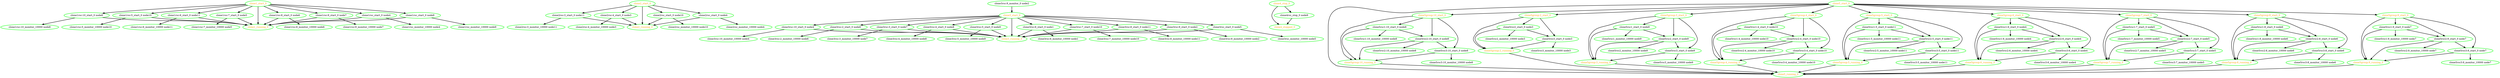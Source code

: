 digraph "g" {
"clone1_running_0" [ style=bold color="green" fontcolor="orange"]
"clone1_start_0" -> "clone1_running_0" [ style = bold]
"clone1_start_0" -> "clone1rsc:10_start_0 node8" [ style = bold]
"clone1_start_0" -> "clone1rsc:5_start_0 node10" [ style = bold]
"clone1_start_0" -> "clone1rsc:6_start_0 node11" [ style = bold]
"clone1_start_0" -> "clone1rsc:7_start_0 node5" [ style = bold]
"clone1_start_0" -> "clone1rsc:8_start_0 node6" [ style = bold]
"clone1_start_0" -> "clone1rsc:9_start_0 node7" [ style = bold]
"clone1_start_0" -> "clone1rsc_start_0 node4" [ style = bold]
"clone1_start_0" -> "clone1rsc_start_0 node9" [ style = bold]
"clone1_start_0" [ style=bold color="green" fontcolor="orange"]
"clone1rsc:10_monitor_10000 node8" [ style=bold color="green" fontcolor="black"]
"clone1rsc:10_start_0 node8" -> "clone1_running_0" [ style = bold]
"clone1rsc:10_start_0 node8" -> "clone1rsc:10_monitor_10000 node8" [ style = bold]
"clone1rsc:10_start_0 node8" [ style=bold color="green" fontcolor="black"]
"clone1rsc:5_monitor_10000 node10" [ style=bold color="green" fontcolor="black"]
"clone1rsc:5_start_0 node10" -> "clone1_running_0" [ style = bold]
"clone1rsc:5_start_0 node10" -> "clone1rsc:5_monitor_10000 node10" [ style = bold]
"clone1rsc:5_start_0 node10" [ style=bold color="green" fontcolor="black"]
"clone1rsc:6_monitor_10000 node11" [ style=bold color="green" fontcolor="black"]
"clone1rsc:6_start_0 node11" -> "clone1_running_0" [ style = bold]
"clone1rsc:6_start_0 node11" -> "clone1rsc:6_monitor_10000 node11" [ style = bold]
"clone1rsc:6_start_0 node11" [ style=bold color="green" fontcolor="black"]
"clone1rsc:7_monitor_10000 node5" [ style=bold color="green" fontcolor="black"]
"clone1rsc:7_start_0 node5" -> "clone1_running_0" [ style = bold]
"clone1rsc:7_start_0 node5" -> "clone1rsc:7_monitor_10000 node5" [ style = bold]
"clone1rsc:7_start_0 node5" [ style=bold color="green" fontcolor="black"]
"clone1rsc:8_monitor_10000 node6" [ style=bold color="green" fontcolor="black"]
"clone1rsc:8_start_0 node6" -> "clone1_running_0" [ style = bold]
"clone1rsc:8_start_0 node6" -> "clone1rsc:8_monitor_10000 node6" [ style = bold]
"clone1rsc:8_start_0 node6" [ style=bold color="green" fontcolor="black"]
"clone1rsc:9_monitor_10000 node7" [ style=bold color="green" fontcolor="black"]
"clone1rsc:9_start_0 node7" -> "clone1_running_0" [ style = bold]
"clone1rsc:9_start_0 node7" -> "clone1rsc:9_monitor_10000 node7" [ style = bold]
"clone1rsc:9_start_0 node7" [ style=bold color="green" fontcolor="black"]
"clone1rsc_monitor_10000 node4" [ style=bold color="green" fontcolor="black"]
"clone1rsc_monitor_10000 node9" [ style=bold color="green" fontcolor="black"]
"clone1rsc_start_0 node4" -> "clone1_running_0" [ style = bold]
"clone1rsc_start_0 node4" -> "clone1rsc_monitor_10000 node4" [ style = bold]
"clone1rsc_start_0 node4" [ style=bold color="green" fontcolor="black"]
"clone1rsc_start_0 node9" -> "clone1_running_0" [ style = bold]
"clone1rsc_start_0 node9" -> "clone1rsc_monitor_10000 node9" [ style = bold]
"clone1rsc_start_0 node9" [ style=bold color="green" fontcolor="black"]
"clone2_running_0" [ style=bold color="green" fontcolor="orange"]
"clone2_start_0" -> "clone2_running_0" [ style = bold]
"clone2_start_0" -> "clone2rsc:3_start_0 node11" [ style = bold]
"clone2_start_0" -> "clone2rsc:4_start_0 node3" [ style = bold]
"clone2_start_0" -> "clone2rsc_start_0 node10" [ style = bold]
"clone2_start_0" -> "clone2rsc_start_0 node4" [ style = bold]
"clone2_start_0" [ style=bold color="green" fontcolor="orange"]
"clone2rsc:3_monitor_10000 node11" [ style=bold color="green" fontcolor="black"]
"clone2rsc:3_start_0 node11" -> "clone2_running_0" [ style = bold]
"clone2rsc:3_start_0 node11" -> "clone2rsc:3_monitor_10000 node11" [ style = bold]
"clone2rsc:3_start_0 node11" [ style=bold color="green" fontcolor="black"]
"clone2rsc:4_monitor_10000 node3" [ style=bold color="green" fontcolor="black"]
"clone2rsc:4_start_0 node3" -> "clone2_running_0" [ style = bold]
"clone2rsc:4_start_0 node3" -> "clone2rsc:4_monitor_10000 node3" [ style = bold]
"clone2rsc:4_start_0 node3" [ style=bold color="green" fontcolor="black"]
"clone2rsc_monitor_10000 node10" [ style=bold color="green" fontcolor="black"]
"clone2rsc_monitor_10000 node4" [ style=bold color="green" fontcolor="black"]
"clone2rsc_start_0 node10" -> "clone2_running_0" [ style = bold]
"clone2rsc_start_0 node10" -> "clone2rsc_monitor_10000 node10" [ style = bold]
"clone2rsc_start_0 node10" [ style=bold color="green" fontcolor="black"]
"clone2rsc_start_0 node4" -> "clone2_running_0" [ style = bold]
"clone2rsc_start_0 node4" -> "clone2rsc_monitor_10000 node4" [ style = bold]
"clone2rsc_start_0 node4" [ style=bold color="green" fontcolor="black"]
"clone3_running_0" [ style=bold color="green" fontcolor="orange"]
"clone3_start_0" -> "clone3_running_0" [ style = bold]
"clone3_start_0" -> "clone3rsc:10_start_0 node4" [ style = bold]
"clone3_start_0" -> "clone3rsc:2_start_0 node6" [ style = bold]
"clone3_start_0" -> "clone3rsc:3_start_0 node7" [ style = bold]
"clone3_start_0" -> "clone3rsc:4_start_0 node8" [ style = bold]
"clone3_start_0" -> "clone3rsc:5_start_0 node9" [ style = bold]
"clone3_start_0" -> "clone3rsc:6_start_0 node1" [ style = bold]
"clone3_start_0" -> "clone3rsc:7_start_0 node10" [ style = bold]
"clone3_start_0" -> "clone3rsc:8_start_0 node11" [ style = bold]
"clone3_start_0" -> "clone3rsc:9_start_0 node2" [ style = bold]
"clone3_start_0" -> "clone3rsc_start_0 node5" [ style = bold]
"clone3_start_0" [ style=bold color="green" fontcolor="orange"]
"clone3rsc:10_monitor_10000 node4" [ style=bold color="green" fontcolor="black"]
"clone3rsc:10_start_0 node4" -> "clone3_running_0" [ style = bold]
"clone3rsc:10_start_0 node4" -> "clone3rsc:10_monitor_10000 node4" [ style = bold]
"clone3rsc:10_start_0 node4" [ style=bold color="green" fontcolor="black"]
"clone3rsc:2_monitor_10000 node6" [ style=bold color="green" fontcolor="black"]
"clone3rsc:2_start_0 node6" -> "clone3_running_0" [ style = bold]
"clone3rsc:2_start_0 node6" -> "clone3rsc:2_monitor_10000 node6" [ style = bold]
"clone3rsc:2_start_0 node6" [ style=bold color="green" fontcolor="black"]
"clone3rsc:3_monitor_10000 node7" [ style=bold color="green" fontcolor="black"]
"clone3rsc:3_start_0 node7" -> "clone3_running_0" [ style = bold]
"clone3rsc:3_start_0 node7" -> "clone3rsc:3_monitor_10000 node7" [ style = bold]
"clone3rsc:3_start_0 node7" [ style=bold color="green" fontcolor="black"]
"clone3rsc:4_monitor_10000 node8" [ style=bold color="green" fontcolor="black"]
"clone3rsc:4_start_0 node8" -> "clone3_running_0" [ style = bold]
"clone3rsc:4_start_0 node8" -> "clone3rsc:4_monitor_10000 node8" [ style = bold]
"clone3rsc:4_start_0 node8" [ style=bold color="green" fontcolor="black"]
"clone3rsc:5_monitor_10000 node9" [ style=bold color="green" fontcolor="black"]
"clone3rsc:5_start_0 node9" -> "clone3_running_0" [ style = bold]
"clone3rsc:5_start_0 node9" -> "clone3rsc:5_monitor_10000 node9" [ style = bold]
"clone3rsc:5_start_0 node9" [ style=bold color="green" fontcolor="black"]
"clone3rsc:6_monitor_10000 node1" [ style=bold color="green" fontcolor="black"]
"clone3rsc:6_start_0 node1" -> "clone3_running_0" [ style = bold]
"clone3rsc:6_start_0 node1" -> "clone3rsc:6_monitor_10000 node1" [ style = bold]
"clone3rsc:6_start_0 node1" [ style=bold color="green" fontcolor="black"]
"clone3rsc:7_monitor_10000 node10" [ style=bold color="green" fontcolor="black"]
"clone3rsc:7_start_0 node10" -> "clone3_running_0" [ style = bold]
"clone3rsc:7_start_0 node10" -> "clone3rsc:7_monitor_10000 node10" [ style = bold]
"clone3rsc:7_start_0 node10" [ style=bold color="green" fontcolor="black"]
"clone3rsc:8_monitor_10000 node11" [ style=bold color="green" fontcolor="black"]
"clone3rsc:8_start_0 node11" -> "clone3_running_0" [ style = bold]
"clone3rsc:8_start_0 node11" -> "clone3rsc:8_monitor_10000 node11" [ style = bold]
"clone3rsc:8_start_0 node11" [ style=bold color="green" fontcolor="black"]
"clone3rsc:9_monitor_0 node2" -> "clone3_start_0" [ style = bold]
"clone3rsc:9_monitor_0 node2" [ style=bold color="green" fontcolor="black"]
"clone3rsc:9_monitor_10000 node2" [ style=bold color="green" fontcolor="black"]
"clone3rsc:9_start_0 node2" -> "clone3_running_0" [ style = bold]
"clone3rsc:9_start_0 node2" -> "clone3rsc:9_monitor_10000 node2" [ style = bold]
"clone3rsc:9_start_0 node2" [ style=bold color="green" fontcolor="black"]
"clone3rsc_monitor_10000 node5" [ style=bold color="green" fontcolor="black"]
"clone3rsc_start_0 node5" -> "clone3_running_0" [ style = bold]
"clone3rsc_start_0 node5" -> "clone3rsc_monitor_10000 node5" [ style = bold]
"clone3rsc_start_0 node5" [ style=bold color="green" fontcolor="black"]
"clone4_stop_0" -> "clone4_stopped_0" [ style = bold]
"clone4_stop_0" -> "clone4rsc_stop_0 node9" [ style = bold]
"clone4_stop_0" [ style=bold color="green" fontcolor="orange"]
"clone4_stopped_0" [ style=bold color="green" fontcolor="orange"]
"clone4rsc_stop_0 node9" -> "clone4_stopped_0" [ style = bold]
"clone4rsc_stop_0 node9" [ style=bold color="green" fontcolor="black"]
"clone5_running_0" [ style=bold color="green" fontcolor="orange"]
"clone5_start_0" -> "clone5_running_0" [ style = bold]
"clone5_start_0" -> "clone5group:10_start_0" [ style = bold]
"clone5_start_0" -> "clone5group:2_start_0" [ style = bold]
"clone5_start_0" -> "clone5group:3_start_0" [ style = bold]
"clone5_start_0" -> "clone5group:4_start_0" [ style = bold]
"clone5_start_0" -> "clone5group:5_start_0" [ style = bold]
"clone5_start_0" -> "clone5group:6_start_0" [ style = bold]
"clone5_start_0" -> "clone5group:7_start_0" [ style = bold]
"clone5_start_0" -> "clone5group:8_start_0" [ style = bold]
"clone5_start_0" -> "clone5group:9_start_0" [ style = bold]
"clone5_start_0" [ style=bold color="green" fontcolor="orange"]
"clone5group:10_running_0" -> "clone5_running_0" [ style = bold]
"clone5group:10_running_0" [ style=bold color="green" fontcolor="orange"]
"clone5group:10_start_0" -> "clone5group:10_running_0" [ style = bold]
"clone5group:10_start_0" -> "clone5rsc1:10_start_0 node8" [ style = bold]
"clone5group:10_start_0" -> "clone5rsc2:10_start_0 node8" [ style = bold]
"clone5group:10_start_0" -> "clone5rsc3:10_start_0 node8" [ style = bold]
"clone5group:10_start_0" [ style=bold color="green" fontcolor="orange"]
"clone5group:2_running_0" -> "clone5_running_0" [ style = bold]
"clone5group:2_running_0" [ style=bold color="green" fontcolor="orange"]
"clone5group:2_start_0" -> "clone5group:2_running_0" [ style = bold]
"clone5group:2_start_0" -> "clone5rsc2_start_0 node3" [ style = bold]
"clone5group:2_start_0" -> "clone5rsc3_start_0 node3" [ style = bold]
"clone5group:2_start_0" [ style=bold color="green" fontcolor="orange"]
"clone5group:3_running_0" -> "clone5_running_0" [ style = bold]
"clone5group:3_running_0" [ style=bold color="green" fontcolor="orange"]
"clone5group:3_start_0" -> "clone5group:3_running_0" [ style = bold]
"clone5group:3_start_0" -> "clone5rsc1_start_0 node9" [ style = bold]
"clone5group:3_start_0" -> "clone5rsc2_start_0 node9" [ style = bold]
"clone5group:3_start_0" -> "clone5rsc3_start_0 node9" [ style = bold]
"clone5group:3_start_0" [ style=bold color="green" fontcolor="orange"]
"clone5group:4_running_0" -> "clone5_running_0" [ style = bold]
"clone5group:4_running_0" [ style=bold color="green" fontcolor="orange"]
"clone5group:4_start_0" -> "clone5group:4_running_0" [ style = bold]
"clone5group:4_start_0" -> "clone5rsc1:4_start_0 node10" [ style = bold]
"clone5group:4_start_0" -> "clone5rsc2:4_start_0 node10" [ style = bold]
"clone5group:4_start_0" -> "clone5rsc3:4_start_0 node10" [ style = bold]
"clone5group:4_start_0" [ style=bold color="green" fontcolor="orange"]
"clone5group:5_running_0" -> "clone5_running_0" [ style = bold]
"clone5group:5_running_0" [ style=bold color="green" fontcolor="orange"]
"clone5group:5_start_0" -> "clone5group:5_running_0" [ style = bold]
"clone5group:5_start_0" -> "clone5rsc1:5_start_0 node11" [ style = bold]
"clone5group:5_start_0" -> "clone5rsc2:5_start_0 node11" [ style = bold]
"clone5group:5_start_0" -> "clone5rsc3:5_start_0 node11" [ style = bold]
"clone5group:5_start_0" [ style=bold color="green" fontcolor="orange"]
"clone5group:6_running_0" -> "clone5_running_0" [ style = bold]
"clone5group:6_running_0" [ style=bold color="green" fontcolor="orange"]
"clone5group:6_start_0" -> "clone5group:6_running_0" [ style = bold]
"clone5group:6_start_0" -> "clone5rsc1:6_start_0 node4" [ style = bold]
"clone5group:6_start_0" -> "clone5rsc2:6_start_0 node4" [ style = bold]
"clone5group:6_start_0" -> "clone5rsc3:6_start_0 node4" [ style = bold]
"clone5group:6_start_0" [ style=bold color="green" fontcolor="orange"]
"clone5group:7_running_0" -> "clone5_running_0" [ style = bold]
"clone5group:7_running_0" [ style=bold color="green" fontcolor="orange"]
"clone5group:7_start_0" -> "clone5group:7_running_0" [ style = bold]
"clone5group:7_start_0" -> "clone5rsc1:7_start_0 node5" [ style = bold]
"clone5group:7_start_0" -> "clone5rsc2:7_start_0 node5" [ style = bold]
"clone5group:7_start_0" -> "clone5rsc3:7_start_0 node5" [ style = bold]
"clone5group:7_start_0" [ style=bold color="green" fontcolor="orange"]
"clone5group:8_running_0" -> "clone5_running_0" [ style = bold]
"clone5group:8_running_0" [ style=bold color="green" fontcolor="orange"]
"clone5group:8_start_0" -> "clone5group:8_running_0" [ style = bold]
"clone5group:8_start_0" -> "clone5rsc1:8_start_0 node6" [ style = bold]
"clone5group:8_start_0" -> "clone5rsc2:8_start_0 node6" [ style = bold]
"clone5group:8_start_0" -> "clone5rsc3:8_start_0 node6" [ style = bold]
"clone5group:8_start_0" [ style=bold color="green" fontcolor="orange"]
"clone5group:9_running_0" -> "clone5_running_0" [ style = bold]
"clone5group:9_running_0" [ style=bold color="green" fontcolor="orange"]
"clone5group:9_start_0" -> "clone5group:9_running_0" [ style = bold]
"clone5group:9_start_0" -> "clone5rsc1:9_start_0 node7" [ style = bold]
"clone5group:9_start_0" -> "clone5rsc2:9_start_0 node7" [ style = bold]
"clone5group:9_start_0" -> "clone5rsc3:9_start_0 node7" [ style = bold]
"clone5group:9_start_0" [ style=bold color="green" fontcolor="orange"]
"clone5rsc1:10_monitor_10000 node8" [ style=bold color="green" fontcolor="black"]
"clone5rsc1:10_start_0 node8" -> "clone5group:10_running_0" [ style = bold]
"clone5rsc1:10_start_0 node8" -> "clone5rsc1:10_monitor_10000 node8" [ style = bold]
"clone5rsc1:10_start_0 node8" -> "clone5rsc2:10_start_0 node8" [ style = bold]
"clone5rsc1:10_start_0 node8" [ style=bold color="green" fontcolor="black"]
"clone5rsc1:4_monitor_10000 node10" [ style=bold color="green" fontcolor="black"]
"clone5rsc1:4_start_0 node10" -> "clone5group:4_running_0" [ style = bold]
"clone5rsc1:4_start_0 node10" -> "clone5rsc1:4_monitor_10000 node10" [ style = bold]
"clone5rsc1:4_start_0 node10" -> "clone5rsc2:4_start_0 node10" [ style = bold]
"clone5rsc1:4_start_0 node10" [ style=bold color="green" fontcolor="black"]
"clone5rsc1:5_monitor_10000 node11" [ style=bold color="green" fontcolor="black"]
"clone5rsc1:5_start_0 node11" -> "clone5group:5_running_0" [ style = bold]
"clone5rsc1:5_start_0 node11" -> "clone5rsc1:5_monitor_10000 node11" [ style = bold]
"clone5rsc1:5_start_0 node11" -> "clone5rsc2:5_start_0 node11" [ style = bold]
"clone5rsc1:5_start_0 node11" [ style=bold color="green" fontcolor="black"]
"clone5rsc1:6_monitor_10000 node4" [ style=bold color="green" fontcolor="black"]
"clone5rsc1:6_start_0 node4" -> "clone5group:6_running_0" [ style = bold]
"clone5rsc1:6_start_0 node4" -> "clone5rsc1:6_monitor_10000 node4" [ style = bold]
"clone5rsc1:6_start_0 node4" -> "clone5rsc2:6_start_0 node4" [ style = bold]
"clone5rsc1:6_start_0 node4" [ style=bold color="green" fontcolor="black"]
"clone5rsc1:7_monitor_10000 node5" [ style=bold color="green" fontcolor="black"]
"clone5rsc1:7_start_0 node5" -> "clone5group:7_running_0" [ style = bold]
"clone5rsc1:7_start_0 node5" -> "clone5rsc1:7_monitor_10000 node5" [ style = bold]
"clone5rsc1:7_start_0 node5" -> "clone5rsc2:7_start_0 node5" [ style = bold]
"clone5rsc1:7_start_0 node5" [ style=bold color="green" fontcolor="black"]
"clone5rsc1:8_monitor_10000 node6" [ style=bold color="green" fontcolor="black"]
"clone5rsc1:8_start_0 node6" -> "clone5group:8_running_0" [ style = bold]
"clone5rsc1:8_start_0 node6" -> "clone5rsc1:8_monitor_10000 node6" [ style = bold]
"clone5rsc1:8_start_0 node6" -> "clone5rsc2:8_start_0 node6" [ style = bold]
"clone5rsc1:8_start_0 node6" [ style=bold color="green" fontcolor="black"]
"clone5rsc1:9_monitor_10000 node7" [ style=bold color="green" fontcolor="black"]
"clone5rsc1:9_start_0 node7" -> "clone5group:9_running_0" [ style = bold]
"clone5rsc1:9_start_0 node7" -> "clone5rsc1:9_monitor_10000 node7" [ style = bold]
"clone5rsc1:9_start_0 node7" -> "clone5rsc2:9_start_0 node7" [ style = bold]
"clone5rsc1:9_start_0 node7" [ style=bold color="green" fontcolor="black"]
"clone5rsc1_monitor_10000 node9" [ style=bold color="green" fontcolor="black"]
"clone5rsc1_start_0 node9" -> "clone5group:3_running_0" [ style = bold]
"clone5rsc1_start_0 node9" -> "clone5rsc1_monitor_10000 node9" [ style = bold]
"clone5rsc1_start_0 node9" -> "clone5rsc2_start_0 node9" [ style = bold]
"clone5rsc1_start_0 node9" [ style=bold color="green" fontcolor="black"]
"clone5rsc2:10_monitor_10000 node8" [ style=bold color="green" fontcolor="black"]
"clone5rsc2:10_start_0 node8" -> "clone5group:10_running_0" [ style = bold]
"clone5rsc2:10_start_0 node8" -> "clone5rsc2:10_monitor_10000 node8" [ style = bold]
"clone5rsc2:10_start_0 node8" -> "clone5rsc3:10_start_0 node8" [ style = bold]
"clone5rsc2:10_start_0 node8" [ style=bold color="green" fontcolor="black"]
"clone5rsc2:4_monitor_10000 node10" [ style=bold color="green" fontcolor="black"]
"clone5rsc2:4_start_0 node10" -> "clone5group:4_running_0" [ style = bold]
"clone5rsc2:4_start_0 node10" -> "clone5rsc2:4_monitor_10000 node10" [ style = bold]
"clone5rsc2:4_start_0 node10" -> "clone5rsc3:4_start_0 node10" [ style = bold]
"clone5rsc2:4_start_0 node10" [ style=bold color="green" fontcolor="black"]
"clone5rsc2:5_monitor_10000 node11" [ style=bold color="green" fontcolor="black"]
"clone5rsc2:5_start_0 node11" -> "clone5group:5_running_0" [ style = bold]
"clone5rsc2:5_start_0 node11" -> "clone5rsc2:5_monitor_10000 node11" [ style = bold]
"clone5rsc2:5_start_0 node11" -> "clone5rsc3:5_start_0 node11" [ style = bold]
"clone5rsc2:5_start_0 node11" [ style=bold color="green" fontcolor="black"]
"clone5rsc2:6_monitor_10000 node4" [ style=bold color="green" fontcolor="black"]
"clone5rsc2:6_start_0 node4" -> "clone5group:6_running_0" [ style = bold]
"clone5rsc2:6_start_0 node4" -> "clone5rsc2:6_monitor_10000 node4" [ style = bold]
"clone5rsc2:6_start_0 node4" -> "clone5rsc3:6_start_0 node4" [ style = bold]
"clone5rsc2:6_start_0 node4" [ style=bold color="green" fontcolor="black"]
"clone5rsc2:7_monitor_10000 node5" [ style=bold color="green" fontcolor="black"]
"clone5rsc2:7_start_0 node5" -> "clone5group:7_running_0" [ style = bold]
"clone5rsc2:7_start_0 node5" -> "clone5rsc2:7_monitor_10000 node5" [ style = bold]
"clone5rsc2:7_start_0 node5" -> "clone5rsc3:7_start_0 node5" [ style = bold]
"clone5rsc2:7_start_0 node5" [ style=bold color="green" fontcolor="black"]
"clone5rsc2:8_monitor_10000 node6" [ style=bold color="green" fontcolor="black"]
"clone5rsc2:8_start_0 node6" -> "clone5group:8_running_0" [ style = bold]
"clone5rsc2:8_start_0 node6" -> "clone5rsc2:8_monitor_10000 node6" [ style = bold]
"clone5rsc2:8_start_0 node6" -> "clone5rsc3:8_start_0 node6" [ style = bold]
"clone5rsc2:8_start_0 node6" [ style=bold color="green" fontcolor="black"]
"clone5rsc2:9_monitor_10000 node7" [ style=bold color="green" fontcolor="black"]
"clone5rsc2:9_start_0 node7" -> "clone5group:9_running_0" [ style = bold]
"clone5rsc2:9_start_0 node7" -> "clone5rsc2:9_monitor_10000 node7" [ style = bold]
"clone5rsc2:9_start_0 node7" -> "clone5rsc3:9_start_0 node7" [ style = bold]
"clone5rsc2:9_start_0 node7" [ style=bold color="green" fontcolor="black"]
"clone5rsc2_monitor_10000 node3" [ style=bold color="green" fontcolor="black"]
"clone5rsc2_monitor_10000 node9" [ style=bold color="green" fontcolor="black"]
"clone5rsc2_start_0 node3" -> "clone5group:2_running_0" [ style = bold]
"clone5rsc2_start_0 node3" -> "clone5rsc2_monitor_10000 node3" [ style = bold]
"clone5rsc2_start_0 node3" -> "clone5rsc3_start_0 node3" [ style = bold]
"clone5rsc2_start_0 node3" [ style=bold color="green" fontcolor="black"]
"clone5rsc2_start_0 node9" -> "clone5group:3_running_0" [ style = bold]
"clone5rsc2_start_0 node9" -> "clone5rsc2_monitor_10000 node9" [ style = bold]
"clone5rsc2_start_0 node9" -> "clone5rsc3_start_0 node9" [ style = bold]
"clone5rsc2_start_0 node9" [ style=bold color="green" fontcolor="black"]
"clone5rsc3:10_monitor_10000 node8" [ style=bold color="green" fontcolor="black"]
"clone5rsc3:10_start_0 node8" -> "clone5group:10_running_0" [ style = bold]
"clone5rsc3:10_start_0 node8" -> "clone5rsc3:10_monitor_10000 node8" [ style = bold]
"clone5rsc3:10_start_0 node8" [ style=bold color="green" fontcolor="black"]
"clone5rsc3:4_monitor_10000 node10" [ style=bold color="green" fontcolor="black"]
"clone5rsc3:4_start_0 node10" -> "clone5group:4_running_0" [ style = bold]
"clone5rsc3:4_start_0 node10" -> "clone5rsc3:4_monitor_10000 node10" [ style = bold]
"clone5rsc3:4_start_0 node10" [ style=bold color="green" fontcolor="black"]
"clone5rsc3:5_monitor_10000 node11" [ style=bold color="green" fontcolor="black"]
"clone5rsc3:5_start_0 node11" -> "clone5group:5_running_0" [ style = bold]
"clone5rsc3:5_start_0 node11" -> "clone5rsc3:5_monitor_10000 node11" [ style = bold]
"clone5rsc3:5_start_0 node11" [ style=bold color="green" fontcolor="black"]
"clone5rsc3:6_monitor_10000 node4" [ style=bold color="green" fontcolor="black"]
"clone5rsc3:6_start_0 node4" -> "clone5group:6_running_0" [ style = bold]
"clone5rsc3:6_start_0 node4" -> "clone5rsc3:6_monitor_10000 node4" [ style = bold]
"clone5rsc3:6_start_0 node4" [ style=bold color="green" fontcolor="black"]
"clone5rsc3:7_monitor_10000 node5" [ style=bold color="green" fontcolor="black"]
"clone5rsc3:7_start_0 node5" -> "clone5group:7_running_0" [ style = bold]
"clone5rsc3:7_start_0 node5" -> "clone5rsc3:7_monitor_10000 node5" [ style = bold]
"clone5rsc3:7_start_0 node5" [ style=bold color="green" fontcolor="black"]
"clone5rsc3:8_monitor_10000 node6" [ style=bold color="green" fontcolor="black"]
"clone5rsc3:8_start_0 node6" -> "clone5group:8_running_0" [ style = bold]
"clone5rsc3:8_start_0 node6" -> "clone5rsc3:8_monitor_10000 node6" [ style = bold]
"clone5rsc3:8_start_0 node6" [ style=bold color="green" fontcolor="black"]
"clone5rsc3:9_monitor_10000 node7" [ style=bold color="green" fontcolor="black"]
"clone5rsc3:9_start_0 node7" -> "clone5group:9_running_0" [ style = bold]
"clone5rsc3:9_start_0 node7" -> "clone5rsc3:9_monitor_10000 node7" [ style = bold]
"clone5rsc3:9_start_0 node7" [ style=bold color="green" fontcolor="black"]
"clone5rsc3_monitor_10000 node3" [ style=bold color="green" fontcolor="black"]
"clone5rsc3_monitor_10000 node9" [ style=bold color="green" fontcolor="black"]
"clone5rsc3_start_0 node3" -> "clone5group:2_running_0" [ style = bold]
"clone5rsc3_start_0 node3" -> "clone5rsc3_monitor_10000 node3" [ style = bold]
"clone5rsc3_start_0 node3" [ style=bold color="green" fontcolor="black"]
"clone5rsc3_start_0 node9" -> "clone5group:3_running_0" [ style = bold]
"clone5rsc3_start_0 node9" -> "clone5rsc3_monitor_10000 node9" [ style = bold]
"clone5rsc3_start_0 node9" [ style=bold color="green" fontcolor="black"]
}
